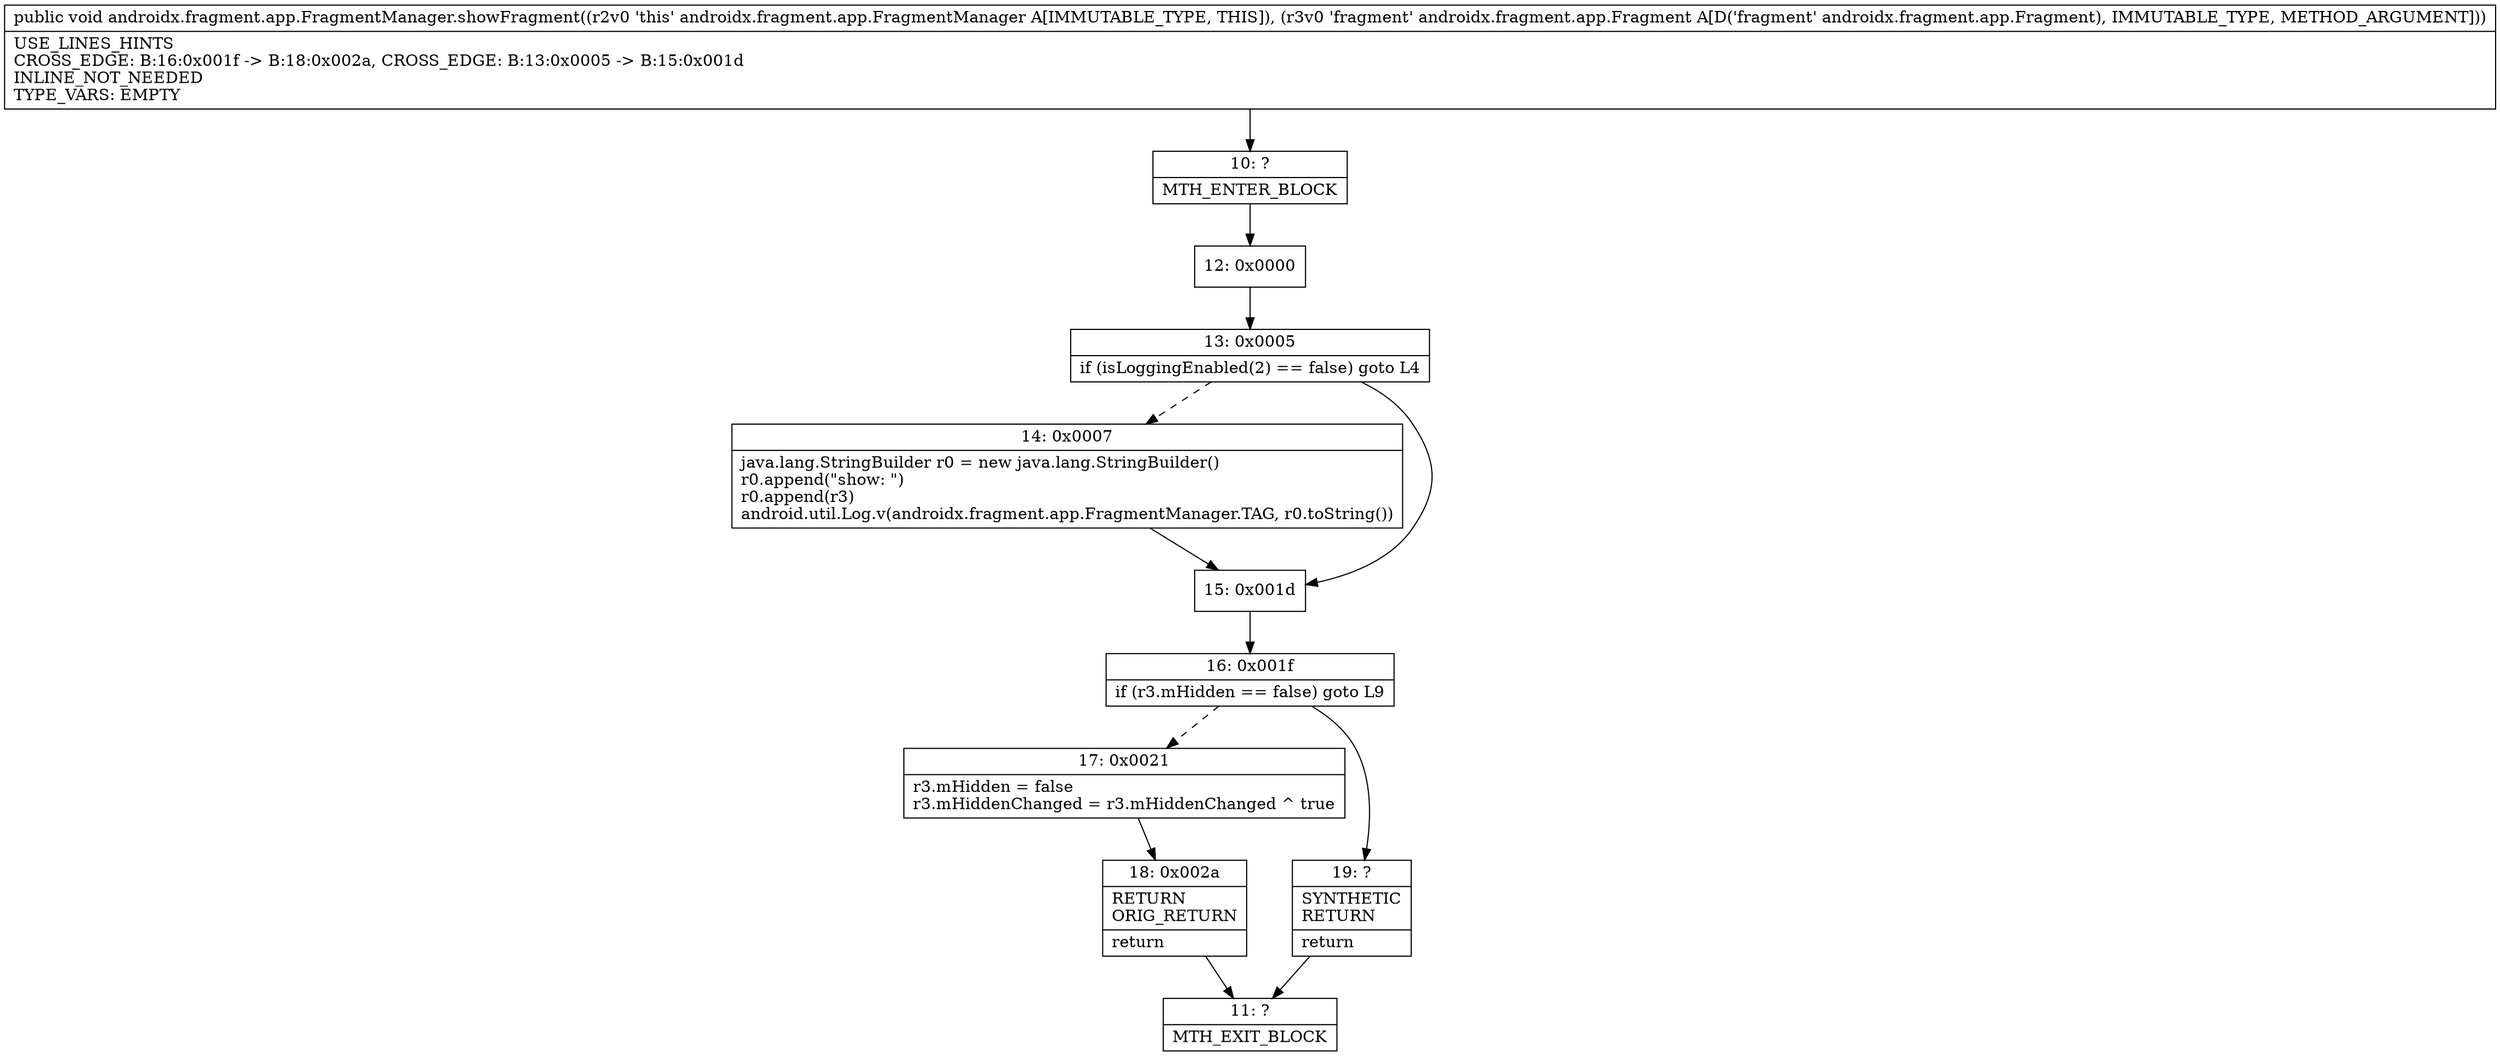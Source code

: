 digraph "CFG forandroidx.fragment.app.FragmentManager.showFragment(Landroidx\/fragment\/app\/Fragment;)V" {
Node_10 [shape=record,label="{10\:\ ?|MTH_ENTER_BLOCK\l}"];
Node_12 [shape=record,label="{12\:\ 0x0000}"];
Node_13 [shape=record,label="{13\:\ 0x0005|if (isLoggingEnabled(2) == false) goto L4\l}"];
Node_14 [shape=record,label="{14\:\ 0x0007|java.lang.StringBuilder r0 = new java.lang.StringBuilder()\lr0.append(\"show: \")\lr0.append(r3)\landroid.util.Log.v(androidx.fragment.app.FragmentManager.TAG, r0.toString())\l}"];
Node_15 [shape=record,label="{15\:\ 0x001d}"];
Node_16 [shape=record,label="{16\:\ 0x001f|if (r3.mHidden == false) goto L9\l}"];
Node_17 [shape=record,label="{17\:\ 0x0021|r3.mHidden = false\lr3.mHiddenChanged = r3.mHiddenChanged ^ true\l}"];
Node_18 [shape=record,label="{18\:\ 0x002a|RETURN\lORIG_RETURN\l|return\l}"];
Node_11 [shape=record,label="{11\:\ ?|MTH_EXIT_BLOCK\l}"];
Node_19 [shape=record,label="{19\:\ ?|SYNTHETIC\lRETURN\l|return\l}"];
MethodNode[shape=record,label="{public void androidx.fragment.app.FragmentManager.showFragment((r2v0 'this' androidx.fragment.app.FragmentManager A[IMMUTABLE_TYPE, THIS]), (r3v0 'fragment' androidx.fragment.app.Fragment A[D('fragment' androidx.fragment.app.Fragment), IMMUTABLE_TYPE, METHOD_ARGUMENT]))  | USE_LINES_HINTS\lCROSS_EDGE: B:16:0x001f \-\> B:18:0x002a, CROSS_EDGE: B:13:0x0005 \-\> B:15:0x001d\lINLINE_NOT_NEEDED\lTYPE_VARS: EMPTY\l}"];
MethodNode -> Node_10;Node_10 -> Node_12;
Node_12 -> Node_13;
Node_13 -> Node_14[style=dashed];
Node_13 -> Node_15;
Node_14 -> Node_15;
Node_15 -> Node_16;
Node_16 -> Node_17[style=dashed];
Node_16 -> Node_19;
Node_17 -> Node_18;
Node_18 -> Node_11;
Node_19 -> Node_11;
}

